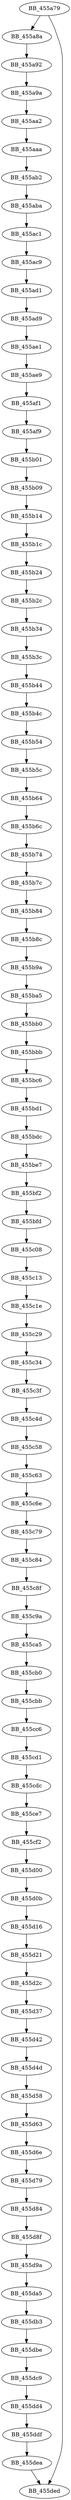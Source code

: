 DiGraph sub_455A79{
BB_455a79->BB_455a8a
BB_455a79->BB_455ded
BB_455a8a->BB_455a92
BB_455a92->BB_455a9a
BB_455a9a->BB_455aa2
BB_455aa2->BB_455aaa
BB_455aaa->BB_455ab2
BB_455ab2->BB_455aba
BB_455aba->BB_455ac1
BB_455ac1->BB_455ac9
BB_455ac9->BB_455ad1
BB_455ad1->BB_455ad9
BB_455ad9->BB_455ae1
BB_455ae1->BB_455ae9
BB_455ae9->BB_455af1
BB_455af1->BB_455af9
BB_455af9->BB_455b01
BB_455b01->BB_455b09
BB_455b09->BB_455b14
BB_455b14->BB_455b1c
BB_455b1c->BB_455b24
BB_455b24->BB_455b2c
BB_455b2c->BB_455b34
BB_455b34->BB_455b3c
BB_455b3c->BB_455b44
BB_455b44->BB_455b4c
BB_455b4c->BB_455b54
BB_455b54->BB_455b5c
BB_455b5c->BB_455b64
BB_455b64->BB_455b6c
BB_455b6c->BB_455b74
BB_455b74->BB_455b7c
BB_455b7c->BB_455b84
BB_455b84->BB_455b8c
BB_455b8c->BB_455b9a
BB_455b9a->BB_455ba5
BB_455ba5->BB_455bb0
BB_455bb0->BB_455bbb
BB_455bbb->BB_455bc6
BB_455bc6->BB_455bd1
BB_455bd1->BB_455bdc
BB_455bdc->BB_455be7
BB_455be7->BB_455bf2
BB_455bf2->BB_455bfd
BB_455bfd->BB_455c08
BB_455c08->BB_455c13
BB_455c13->BB_455c1e
BB_455c1e->BB_455c29
BB_455c29->BB_455c34
BB_455c34->BB_455c3f
BB_455c3f->BB_455c4d
BB_455c4d->BB_455c58
BB_455c58->BB_455c63
BB_455c63->BB_455c6e
BB_455c6e->BB_455c79
BB_455c79->BB_455c84
BB_455c84->BB_455c8f
BB_455c8f->BB_455c9a
BB_455c9a->BB_455ca5
BB_455ca5->BB_455cb0
BB_455cb0->BB_455cbb
BB_455cbb->BB_455cc6
BB_455cc6->BB_455cd1
BB_455cd1->BB_455cdc
BB_455cdc->BB_455ce7
BB_455ce7->BB_455cf2
BB_455cf2->BB_455d00
BB_455d00->BB_455d0b
BB_455d0b->BB_455d16
BB_455d16->BB_455d21
BB_455d21->BB_455d2c
BB_455d2c->BB_455d37
BB_455d37->BB_455d42
BB_455d42->BB_455d4d
BB_455d4d->BB_455d58
BB_455d58->BB_455d63
BB_455d63->BB_455d6e
BB_455d6e->BB_455d79
BB_455d79->BB_455d84
BB_455d84->BB_455d8f
BB_455d8f->BB_455d9a
BB_455d9a->BB_455da5
BB_455da5->BB_455db3
BB_455db3->BB_455dbe
BB_455dbe->BB_455dc9
BB_455dc9->BB_455dd4
BB_455dd4->BB_455ddf
BB_455ddf->BB_455dea
BB_455dea->BB_455ded
}
